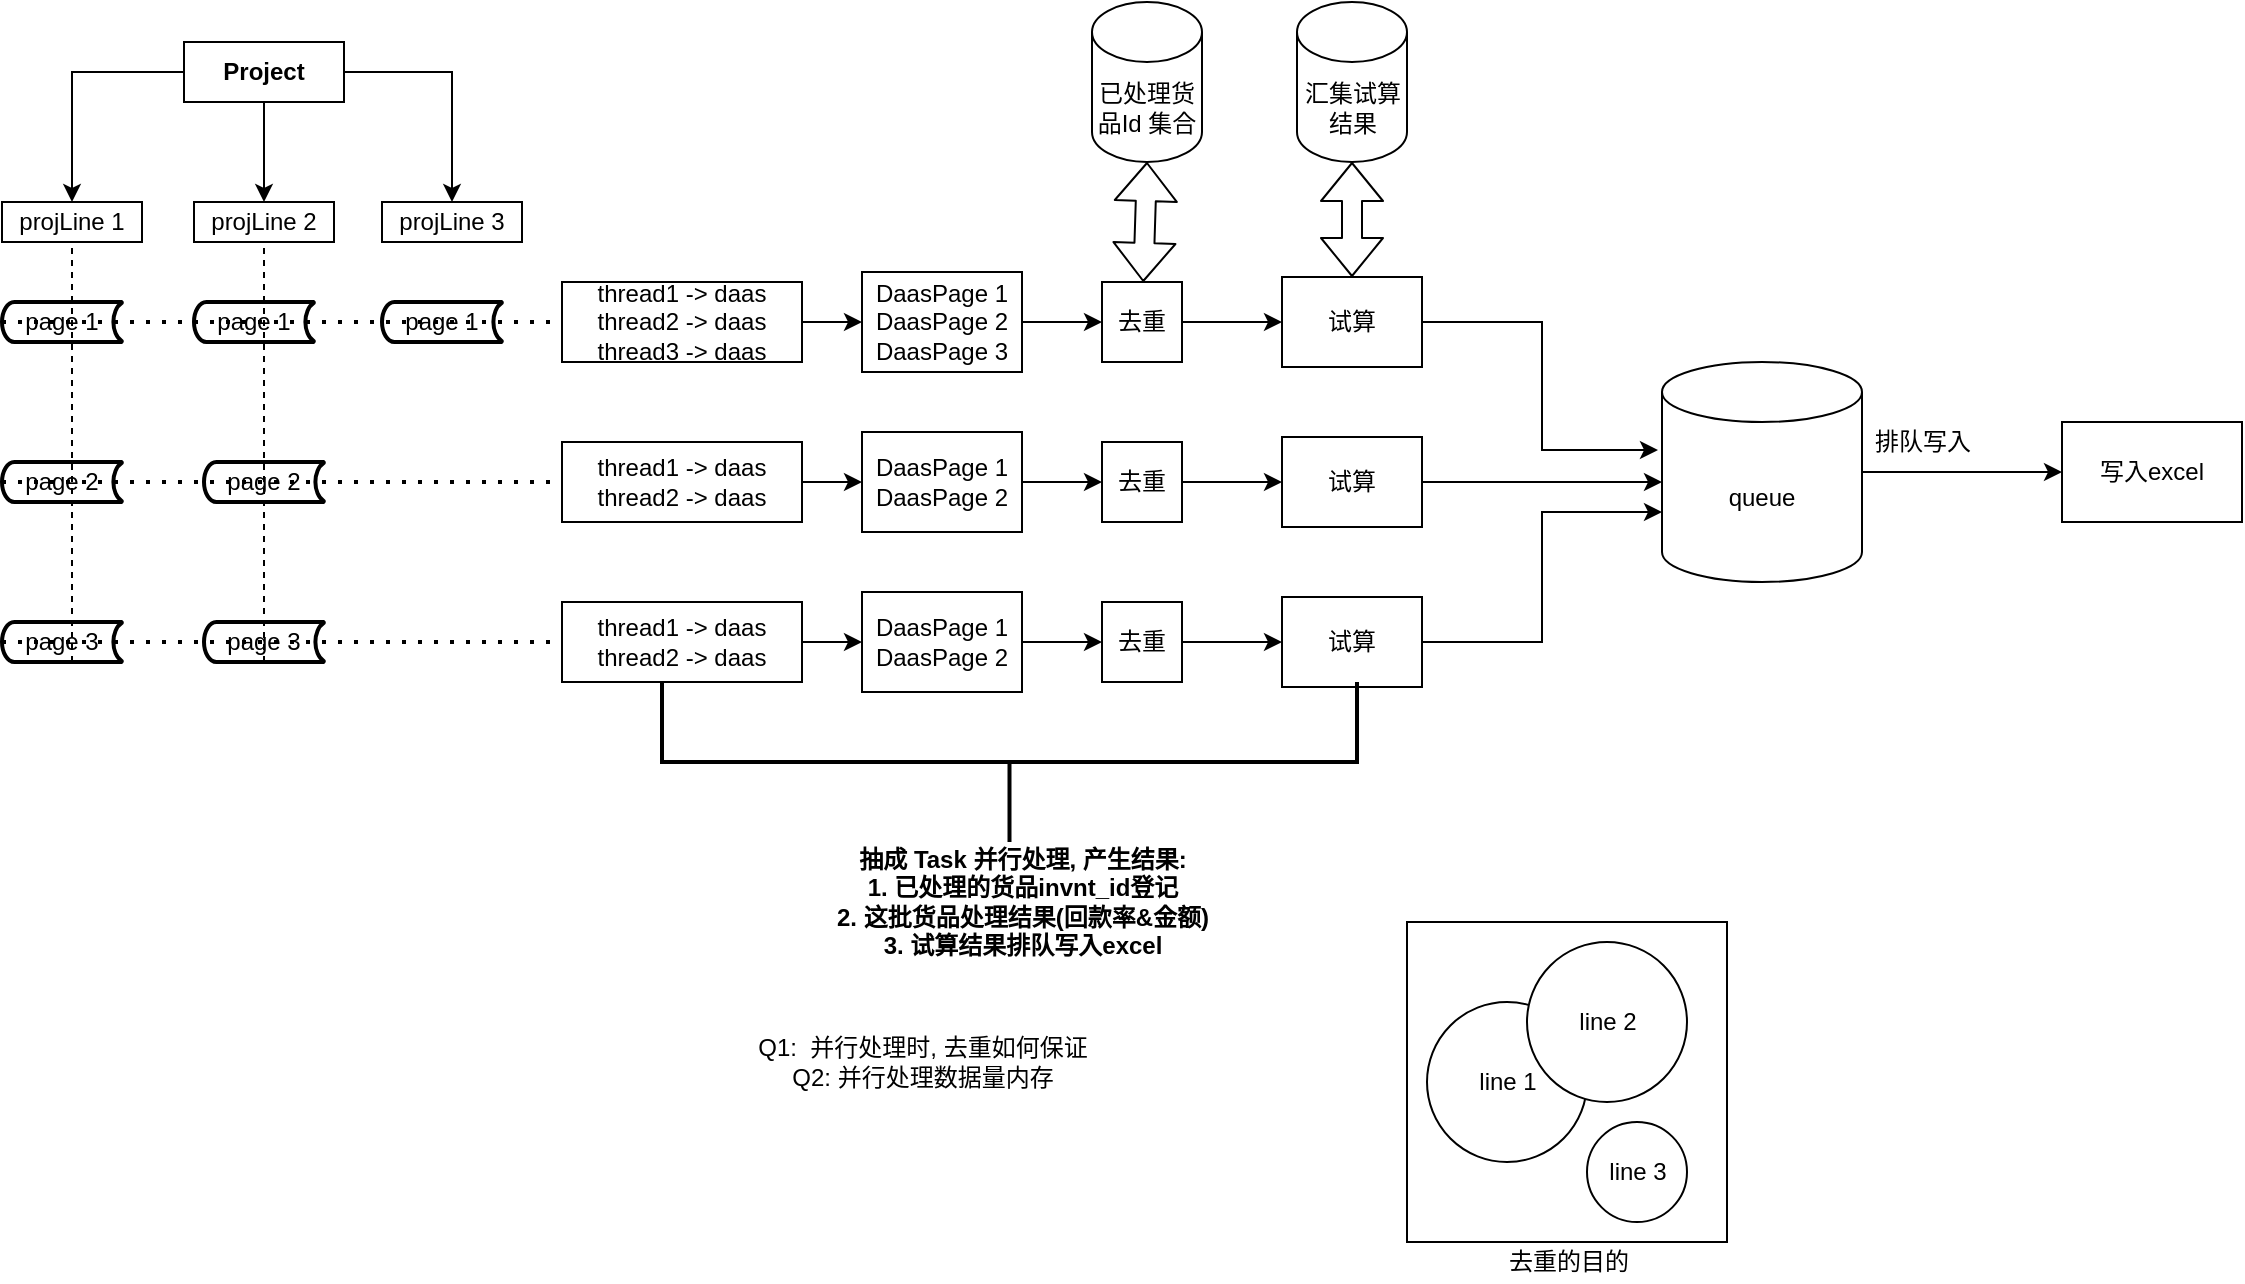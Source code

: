 <mxfile version="14.8.5" type="github">
  <diagram id="C5RBs43oDa-KdzZeNtuy" name="Page-1">
    <mxGraphModel dx="1422" dy="762" grid="1" gridSize="10" guides="1" tooltips="1" connect="1" arrows="1" fold="1" page="1" pageScale="1" pageWidth="1654" pageHeight="2336" math="0" shadow="0">
      <root>
        <mxCell id="WIyWlLk6GJQsqaUBKTNV-0" />
        <mxCell id="WIyWlLk6GJQsqaUBKTNV-1" parent="WIyWlLk6GJQsqaUBKTNV-0" />
        <mxCell id="3iObHFwWadMs1wE5Qv02-64" style="edgeStyle=orthogonalEdgeStyle;rounded=0;orthogonalLoop=1;jettySize=auto;html=1;entryX=0.5;entryY=0;entryDx=0;entryDy=0;" edge="1" parent="WIyWlLk6GJQsqaUBKTNV-1" source="3iObHFwWadMs1wE5Qv02-0" target="3iObHFwWadMs1wE5Qv02-1">
          <mxGeometry relative="1" as="geometry" />
        </mxCell>
        <mxCell id="3iObHFwWadMs1wE5Qv02-65" style="edgeStyle=orthogonalEdgeStyle;rounded=0;orthogonalLoop=1;jettySize=auto;html=1;entryX=0.5;entryY=0;entryDx=0;entryDy=0;" edge="1" parent="WIyWlLk6GJQsqaUBKTNV-1" source="3iObHFwWadMs1wE5Qv02-0" target="3iObHFwWadMs1wE5Qv02-2">
          <mxGeometry relative="1" as="geometry" />
        </mxCell>
        <mxCell id="3iObHFwWadMs1wE5Qv02-66" style="edgeStyle=orthogonalEdgeStyle;rounded=0;orthogonalLoop=1;jettySize=auto;html=1;exitX=1;exitY=0.5;exitDx=0;exitDy=0;entryX=0.5;entryY=0;entryDx=0;entryDy=0;" edge="1" parent="WIyWlLk6GJQsqaUBKTNV-1" source="3iObHFwWadMs1wE5Qv02-0" target="3iObHFwWadMs1wE5Qv02-3">
          <mxGeometry relative="1" as="geometry" />
        </mxCell>
        <mxCell id="3iObHFwWadMs1wE5Qv02-0" value="Project" style="rounded=0;whiteSpace=wrap;html=1;fontStyle=1" vertex="1" parent="WIyWlLk6GJQsqaUBKTNV-1">
          <mxGeometry x="131" y="60" width="80" height="30" as="geometry" />
        </mxCell>
        <mxCell id="3iObHFwWadMs1wE5Qv02-1" value="projLine 1" style="rounded=0;whiteSpace=wrap;html=1;" vertex="1" parent="WIyWlLk6GJQsqaUBKTNV-1">
          <mxGeometry x="40" y="140" width="70" height="20" as="geometry" />
        </mxCell>
        <mxCell id="3iObHFwWadMs1wE5Qv02-2" value="projLine 2" style="rounded=0;whiteSpace=wrap;html=1;" vertex="1" parent="WIyWlLk6GJQsqaUBKTNV-1">
          <mxGeometry x="136" y="140" width="70" height="20" as="geometry" />
        </mxCell>
        <mxCell id="3iObHFwWadMs1wE5Qv02-3" value="projLine 3" style="rounded=0;whiteSpace=wrap;html=1;" vertex="1" parent="WIyWlLk6GJQsqaUBKTNV-1">
          <mxGeometry x="230" y="140" width="70" height="20" as="geometry" />
        </mxCell>
        <mxCell id="3iObHFwWadMs1wE5Qv02-4" value="page 1" style="strokeWidth=2;html=1;shape=mxgraph.flowchart.stored_data;whiteSpace=wrap;" vertex="1" parent="WIyWlLk6GJQsqaUBKTNV-1">
          <mxGeometry x="40" y="190" width="60" height="20" as="geometry" />
        </mxCell>
        <mxCell id="3iObHFwWadMs1wE5Qv02-5" value="page 1" style="strokeWidth=2;html=1;shape=mxgraph.flowchart.stored_data;whiteSpace=wrap;" vertex="1" parent="WIyWlLk6GJQsqaUBKTNV-1">
          <mxGeometry x="136" y="190" width="60" height="20" as="geometry" />
        </mxCell>
        <mxCell id="3iObHFwWadMs1wE5Qv02-6" value="page 1" style="strokeWidth=2;html=1;shape=mxgraph.flowchart.stored_data;whiteSpace=wrap;" vertex="1" parent="WIyWlLk6GJQsqaUBKTNV-1">
          <mxGeometry x="230" y="190" width="60" height="20" as="geometry" />
        </mxCell>
        <mxCell id="3iObHFwWadMs1wE5Qv02-7" value="page 2" style="strokeWidth=2;html=1;shape=mxgraph.flowchart.stored_data;whiteSpace=wrap;" vertex="1" parent="WIyWlLk6GJQsqaUBKTNV-1">
          <mxGeometry x="40" y="270" width="60" height="20" as="geometry" />
        </mxCell>
        <mxCell id="3iObHFwWadMs1wE5Qv02-8" value="page 2" style="strokeWidth=2;html=1;shape=mxgraph.flowchart.stored_data;whiteSpace=wrap;" vertex="1" parent="WIyWlLk6GJQsqaUBKTNV-1">
          <mxGeometry x="141" y="270" width="60" height="20" as="geometry" />
        </mxCell>
        <mxCell id="3iObHFwWadMs1wE5Qv02-9" value="page 3" style="strokeWidth=2;html=1;shape=mxgraph.flowchart.stored_data;whiteSpace=wrap;" vertex="1" parent="WIyWlLk6GJQsqaUBKTNV-1">
          <mxGeometry x="141" y="350" width="60" height="20" as="geometry" />
        </mxCell>
        <mxCell id="3iObHFwWadMs1wE5Qv02-10" value="page 3" style="strokeWidth=2;html=1;shape=mxgraph.flowchart.stored_data;whiteSpace=wrap;" vertex="1" parent="WIyWlLk6GJQsqaUBKTNV-1">
          <mxGeometry x="40" y="350" width="60" height="20" as="geometry" />
        </mxCell>
        <mxCell id="3iObHFwWadMs1wE5Qv02-17" value="thread1 -&amp;gt; daas&lt;br&gt;thread2 -&amp;gt; daas&lt;br&gt;thread3 -&amp;gt; daas" style="rounded=0;whiteSpace=wrap;html=1;" vertex="1" parent="WIyWlLk6GJQsqaUBKTNV-1">
          <mxGeometry x="320" y="180" width="120" height="40" as="geometry" />
        </mxCell>
        <mxCell id="3iObHFwWadMs1wE5Qv02-18" value="DaasPage 1&lt;br&gt;DaasPage 2&lt;br&gt;DaasPage 3" style="rounded=0;whiteSpace=wrap;html=1;" vertex="1" parent="WIyWlLk6GJQsqaUBKTNV-1">
          <mxGeometry x="470" y="175" width="80" height="50" as="geometry" />
        </mxCell>
        <mxCell id="3iObHFwWadMs1wE5Qv02-20" value="" style="endArrow=classic;html=1;entryX=0;entryY=0.5;entryDx=0;entryDy=0;exitX=1;exitY=0.5;exitDx=0;exitDy=0;" edge="1" parent="WIyWlLk6GJQsqaUBKTNV-1" source="3iObHFwWadMs1wE5Qv02-17" target="3iObHFwWadMs1wE5Qv02-18">
          <mxGeometry width="50" height="50" relative="1" as="geometry">
            <mxPoint x="300" y="220" as="sourcePoint" />
            <mxPoint x="350" y="170" as="targetPoint" />
          </mxGeometry>
        </mxCell>
        <mxCell id="3iObHFwWadMs1wE5Qv02-26" style="edgeStyle=orthogonalEdgeStyle;rounded=0;orthogonalLoop=1;jettySize=auto;html=1;exitX=1;exitY=0.5;exitDx=0;exitDy=0;entryX=0;entryY=0.5;entryDx=0;entryDy=0;" edge="1" parent="WIyWlLk6GJQsqaUBKTNV-1" source="3iObHFwWadMs1wE5Qv02-21" target="3iObHFwWadMs1wE5Qv02-25">
          <mxGeometry relative="1" as="geometry" />
        </mxCell>
        <mxCell id="3iObHFwWadMs1wE5Qv02-21" value="去重" style="whiteSpace=wrap;html=1;aspect=fixed;" vertex="1" parent="WIyWlLk6GJQsqaUBKTNV-1">
          <mxGeometry x="590" y="180" width="40" height="40" as="geometry" />
        </mxCell>
        <mxCell id="3iObHFwWadMs1wE5Qv02-22" value="" style="endArrow=classic;html=1;exitX=1;exitY=0.5;exitDx=0;exitDy=0;entryX=0;entryY=0.5;entryDx=0;entryDy=0;" edge="1" parent="WIyWlLk6GJQsqaUBKTNV-1" source="3iObHFwWadMs1wE5Qv02-18" target="3iObHFwWadMs1wE5Qv02-21">
          <mxGeometry width="50" height="50" relative="1" as="geometry">
            <mxPoint x="560" y="240" as="sourcePoint" />
            <mxPoint x="610" y="190" as="targetPoint" />
          </mxGeometry>
        </mxCell>
        <mxCell id="3iObHFwWadMs1wE5Qv02-23" value="已处理货品Id 集合" style="shape=cylinder3;whiteSpace=wrap;html=1;boundedLbl=1;backgroundOutline=1;size=15;" vertex="1" parent="WIyWlLk6GJQsqaUBKTNV-1">
          <mxGeometry x="585" y="40" width="55" height="80" as="geometry" />
        </mxCell>
        <mxCell id="3iObHFwWadMs1wE5Qv02-24" value="" style="shape=flexArrow;endArrow=classic;startArrow=classic;html=1;entryX=0.5;entryY=1;entryDx=0;entryDy=0;entryPerimeter=0;" edge="1" parent="WIyWlLk6GJQsqaUBKTNV-1" source="3iObHFwWadMs1wE5Qv02-21" target="3iObHFwWadMs1wE5Qv02-23">
          <mxGeometry width="100" height="100" relative="1" as="geometry">
            <mxPoint x="570" y="230" as="sourcePoint" />
            <mxPoint x="670" y="130" as="targetPoint" />
          </mxGeometry>
        </mxCell>
        <mxCell id="3iObHFwWadMs1wE5Qv02-29" style="edgeStyle=orthogonalEdgeStyle;rounded=0;orthogonalLoop=1;jettySize=auto;html=1;exitX=1;exitY=0.5;exitDx=0;exitDy=0;entryX=-0.02;entryY=0.4;entryDx=0;entryDy=0;entryPerimeter=0;" edge="1" parent="WIyWlLk6GJQsqaUBKTNV-1" source="3iObHFwWadMs1wE5Qv02-25" target="3iObHFwWadMs1wE5Qv02-27">
          <mxGeometry relative="1" as="geometry" />
        </mxCell>
        <mxCell id="3iObHFwWadMs1wE5Qv02-25" value="试算" style="rounded=0;whiteSpace=wrap;html=1;" vertex="1" parent="WIyWlLk6GJQsqaUBKTNV-1">
          <mxGeometry x="680" y="177.5" width="70" height="45" as="geometry" />
        </mxCell>
        <mxCell id="3iObHFwWadMs1wE5Qv02-30" style="edgeStyle=orthogonalEdgeStyle;rounded=0;orthogonalLoop=1;jettySize=auto;html=1;exitX=1;exitY=0.5;exitDx=0;exitDy=0;exitPerimeter=0;entryX=0;entryY=0.5;entryDx=0;entryDy=0;" edge="1" parent="WIyWlLk6GJQsqaUBKTNV-1" source="3iObHFwWadMs1wE5Qv02-27" target="3iObHFwWadMs1wE5Qv02-28">
          <mxGeometry relative="1" as="geometry" />
        </mxCell>
        <mxCell id="3iObHFwWadMs1wE5Qv02-27" value="queue" style="shape=cylinder3;whiteSpace=wrap;html=1;boundedLbl=1;backgroundOutline=1;size=15;" vertex="1" parent="WIyWlLk6GJQsqaUBKTNV-1">
          <mxGeometry x="870" y="220" width="100" height="110" as="geometry" />
        </mxCell>
        <mxCell id="3iObHFwWadMs1wE5Qv02-28" value="写入excel" style="rounded=0;whiteSpace=wrap;html=1;" vertex="1" parent="WIyWlLk6GJQsqaUBKTNV-1">
          <mxGeometry x="1070" y="250" width="90" height="50" as="geometry" />
        </mxCell>
        <mxCell id="3iObHFwWadMs1wE5Qv02-31" value="thread1 -&amp;gt; daas&lt;br&gt;thread2 -&amp;gt; daas" style="rounded=0;whiteSpace=wrap;html=1;" vertex="1" parent="WIyWlLk6GJQsqaUBKTNV-1">
          <mxGeometry x="320" y="260" width="120" height="40" as="geometry" />
        </mxCell>
        <mxCell id="3iObHFwWadMs1wE5Qv02-32" value="DaasPage 1&lt;br&gt;DaasPage 2" style="rounded=0;whiteSpace=wrap;html=1;" vertex="1" parent="WIyWlLk6GJQsqaUBKTNV-1">
          <mxGeometry x="470" y="255" width="80" height="50" as="geometry" />
        </mxCell>
        <mxCell id="3iObHFwWadMs1wE5Qv02-33" value="" style="endArrow=classic;html=1;entryX=0;entryY=0.5;entryDx=0;entryDy=0;exitX=1;exitY=0.5;exitDx=0;exitDy=0;" edge="1" parent="WIyWlLk6GJQsqaUBKTNV-1" source="3iObHFwWadMs1wE5Qv02-31" target="3iObHFwWadMs1wE5Qv02-32">
          <mxGeometry width="50" height="50" relative="1" as="geometry">
            <mxPoint x="300" y="300" as="sourcePoint" />
            <mxPoint x="350" y="250" as="targetPoint" />
          </mxGeometry>
        </mxCell>
        <mxCell id="3iObHFwWadMs1wE5Qv02-34" style="edgeStyle=orthogonalEdgeStyle;rounded=0;orthogonalLoop=1;jettySize=auto;html=1;exitX=1;exitY=0.5;exitDx=0;exitDy=0;entryX=0;entryY=0.5;entryDx=0;entryDy=0;" edge="1" parent="WIyWlLk6GJQsqaUBKTNV-1" source="3iObHFwWadMs1wE5Qv02-35" target="3iObHFwWadMs1wE5Qv02-37">
          <mxGeometry relative="1" as="geometry" />
        </mxCell>
        <mxCell id="3iObHFwWadMs1wE5Qv02-35" value="去重" style="whiteSpace=wrap;html=1;aspect=fixed;" vertex="1" parent="WIyWlLk6GJQsqaUBKTNV-1">
          <mxGeometry x="590" y="260" width="40" height="40" as="geometry" />
        </mxCell>
        <mxCell id="3iObHFwWadMs1wE5Qv02-36" value="" style="endArrow=classic;html=1;exitX=1;exitY=0.5;exitDx=0;exitDy=0;entryX=0;entryY=0.5;entryDx=0;entryDy=0;" edge="1" parent="WIyWlLk6GJQsqaUBKTNV-1" source="3iObHFwWadMs1wE5Qv02-32" target="3iObHFwWadMs1wE5Qv02-35">
          <mxGeometry width="50" height="50" relative="1" as="geometry">
            <mxPoint x="560" y="320" as="sourcePoint" />
            <mxPoint x="610" y="270" as="targetPoint" />
          </mxGeometry>
        </mxCell>
        <mxCell id="3iObHFwWadMs1wE5Qv02-51" style="edgeStyle=orthogonalEdgeStyle;rounded=0;orthogonalLoop=1;jettySize=auto;html=1;" edge="1" parent="WIyWlLk6GJQsqaUBKTNV-1" source="3iObHFwWadMs1wE5Qv02-37">
          <mxGeometry relative="1" as="geometry">
            <mxPoint x="870" y="280" as="targetPoint" />
          </mxGeometry>
        </mxCell>
        <mxCell id="3iObHFwWadMs1wE5Qv02-37" value="试算" style="rounded=0;whiteSpace=wrap;html=1;" vertex="1" parent="WIyWlLk6GJQsqaUBKTNV-1">
          <mxGeometry x="680" y="257.5" width="70" height="45" as="geometry" />
        </mxCell>
        <mxCell id="3iObHFwWadMs1wE5Qv02-38" value="thread1 -&amp;gt; daas&lt;br&gt;thread2 -&amp;gt; daas" style="rounded=0;whiteSpace=wrap;html=1;" vertex="1" parent="WIyWlLk6GJQsqaUBKTNV-1">
          <mxGeometry x="320" y="340" width="120" height="40" as="geometry" />
        </mxCell>
        <mxCell id="3iObHFwWadMs1wE5Qv02-39" value="DaasPage 1&lt;br&gt;DaasPage 2" style="rounded=0;whiteSpace=wrap;html=1;" vertex="1" parent="WIyWlLk6GJQsqaUBKTNV-1">
          <mxGeometry x="470" y="335" width="80" height="50" as="geometry" />
        </mxCell>
        <mxCell id="3iObHFwWadMs1wE5Qv02-40" value="" style="endArrow=classic;html=1;entryX=0;entryY=0.5;entryDx=0;entryDy=0;exitX=1;exitY=0.5;exitDx=0;exitDy=0;" edge="1" parent="WIyWlLk6GJQsqaUBKTNV-1" source="3iObHFwWadMs1wE5Qv02-38" target="3iObHFwWadMs1wE5Qv02-39">
          <mxGeometry width="50" height="50" relative="1" as="geometry">
            <mxPoint x="300" y="380" as="sourcePoint" />
            <mxPoint x="350" y="330" as="targetPoint" />
          </mxGeometry>
        </mxCell>
        <mxCell id="3iObHFwWadMs1wE5Qv02-41" style="edgeStyle=orthogonalEdgeStyle;rounded=0;orthogonalLoop=1;jettySize=auto;html=1;exitX=1;exitY=0.5;exitDx=0;exitDy=0;entryX=0;entryY=0.5;entryDx=0;entryDy=0;" edge="1" parent="WIyWlLk6GJQsqaUBKTNV-1" source="3iObHFwWadMs1wE5Qv02-42" target="3iObHFwWadMs1wE5Qv02-44">
          <mxGeometry relative="1" as="geometry" />
        </mxCell>
        <mxCell id="3iObHFwWadMs1wE5Qv02-42" value="去重" style="whiteSpace=wrap;html=1;aspect=fixed;" vertex="1" parent="WIyWlLk6GJQsqaUBKTNV-1">
          <mxGeometry x="590" y="340" width="40" height="40" as="geometry" />
        </mxCell>
        <mxCell id="3iObHFwWadMs1wE5Qv02-43" value="" style="endArrow=classic;html=1;exitX=1;exitY=0.5;exitDx=0;exitDy=0;entryX=0;entryY=0.5;entryDx=0;entryDy=0;" edge="1" parent="WIyWlLk6GJQsqaUBKTNV-1" source="3iObHFwWadMs1wE5Qv02-39" target="3iObHFwWadMs1wE5Qv02-42">
          <mxGeometry width="50" height="50" relative="1" as="geometry">
            <mxPoint x="560" y="400" as="sourcePoint" />
            <mxPoint x="610" y="350" as="targetPoint" />
          </mxGeometry>
        </mxCell>
        <mxCell id="3iObHFwWadMs1wE5Qv02-52" style="edgeStyle=orthogonalEdgeStyle;rounded=0;orthogonalLoop=1;jettySize=auto;html=1;entryX=0;entryY=0;entryDx=0;entryDy=75;entryPerimeter=0;" edge="1" parent="WIyWlLk6GJQsqaUBKTNV-1" source="3iObHFwWadMs1wE5Qv02-44" target="3iObHFwWadMs1wE5Qv02-27">
          <mxGeometry relative="1" as="geometry" />
        </mxCell>
        <mxCell id="3iObHFwWadMs1wE5Qv02-44" value="试算" style="rounded=0;whiteSpace=wrap;html=1;" vertex="1" parent="WIyWlLk6GJQsqaUBKTNV-1">
          <mxGeometry x="680" y="337.5" width="70" height="45" as="geometry" />
        </mxCell>
        <mxCell id="3iObHFwWadMs1wE5Qv02-47" value="" style="endArrow=none;dashed=1;html=1;dashPattern=1 3;strokeWidth=2;exitX=0;exitY=0.5;exitDx=0;exitDy=0;exitPerimeter=0;entryX=0;entryY=0.5;entryDx=0;entryDy=0;" edge="1" parent="WIyWlLk6GJQsqaUBKTNV-1" source="3iObHFwWadMs1wE5Qv02-7" target="3iObHFwWadMs1wE5Qv02-31">
          <mxGeometry width="50" height="50" relative="1" as="geometry">
            <mxPoint x="670" y="240" as="sourcePoint" />
            <mxPoint x="720" y="190" as="targetPoint" />
          </mxGeometry>
        </mxCell>
        <mxCell id="3iObHFwWadMs1wE5Qv02-48" value="" style="endArrow=none;dashed=1;html=1;dashPattern=1 3;strokeWidth=2;entryX=0;entryY=0.5;entryDx=0;entryDy=0;exitX=0;exitY=0.5;exitDx=0;exitDy=0;exitPerimeter=0;" edge="1" parent="WIyWlLk6GJQsqaUBKTNV-1" source="3iObHFwWadMs1wE5Qv02-4" target="3iObHFwWadMs1wE5Qv02-17">
          <mxGeometry width="50" height="50" relative="1" as="geometry">
            <mxPoint x="45" y="200" as="sourcePoint" />
            <mxPoint x="95" y="150" as="targetPoint" />
          </mxGeometry>
        </mxCell>
        <mxCell id="3iObHFwWadMs1wE5Qv02-49" value="" style="endArrow=none;dashed=1;html=1;dashPattern=1 3;strokeWidth=2;exitX=0;exitY=0.5;exitDx=0;exitDy=0;exitPerimeter=0;entryX=0;entryY=0.5;entryDx=0;entryDy=0;" edge="1" parent="WIyWlLk6GJQsqaUBKTNV-1" source="3iObHFwWadMs1wE5Qv02-10" target="3iObHFwWadMs1wE5Qv02-38">
          <mxGeometry width="50" height="50" relative="1" as="geometry">
            <mxPoint x="600" y="240" as="sourcePoint" />
            <mxPoint x="650" y="190" as="targetPoint" />
          </mxGeometry>
        </mxCell>
        <mxCell id="3iObHFwWadMs1wE5Qv02-59" value="" style="shape=flexArrow;endArrow=classic;startArrow=classic;html=1;entryX=0.5;entryY=1;entryDx=0;entryDy=0;entryPerimeter=0;exitX=0.5;exitY=0;exitDx=0;exitDy=0;" edge="1" parent="WIyWlLk6GJQsqaUBKTNV-1" source="3iObHFwWadMs1wE5Qv02-25" target="3iObHFwWadMs1wE5Qv02-70">
          <mxGeometry width="100" height="100" relative="1" as="geometry">
            <mxPoint x="830" y="210" as="sourcePoint" />
            <mxPoint x="715" y="115" as="targetPoint" />
          </mxGeometry>
        </mxCell>
        <mxCell id="3iObHFwWadMs1wE5Qv02-60" value="排队写入" style="text;html=1;align=center;verticalAlign=middle;resizable=0;points=[];autosize=1;strokeColor=none;" vertex="1" parent="WIyWlLk6GJQsqaUBKTNV-1">
          <mxGeometry x="970" y="250" width="60" height="20" as="geometry" />
        </mxCell>
        <mxCell id="3iObHFwWadMs1wE5Qv02-67" value="" style="endArrow=none;dashed=1;html=1;entryX=0.5;entryY=1;entryDx=0;entryDy=0;" edge="1" parent="WIyWlLk6GJQsqaUBKTNV-1" target="3iObHFwWadMs1wE5Qv02-1">
          <mxGeometry width="50" height="50" relative="1" as="geometry">
            <mxPoint x="75" y="370" as="sourcePoint" />
            <mxPoint x="110" y="420" as="targetPoint" />
          </mxGeometry>
        </mxCell>
        <mxCell id="3iObHFwWadMs1wE5Qv02-69" value="" style="endArrow=none;dashed=1;html=1;entryX=0.5;entryY=1;entryDx=0;entryDy=0;exitX=0.5;exitY=1;exitDx=0;exitDy=0;exitPerimeter=0;" edge="1" parent="WIyWlLk6GJQsqaUBKTNV-1" source="3iObHFwWadMs1wE5Qv02-9" target="3iObHFwWadMs1wE5Qv02-2">
          <mxGeometry width="50" height="50" relative="1" as="geometry">
            <mxPoint x="600" y="260" as="sourcePoint" />
            <mxPoint x="650" y="210" as="targetPoint" />
          </mxGeometry>
        </mxCell>
        <mxCell id="3iObHFwWadMs1wE5Qv02-70" value="汇集试算结果" style="shape=cylinder3;whiteSpace=wrap;html=1;boundedLbl=1;backgroundOutline=1;size=15;" vertex="1" parent="WIyWlLk6GJQsqaUBKTNV-1">
          <mxGeometry x="687.5" y="40" width="55" height="80" as="geometry" />
        </mxCell>
        <mxCell id="3iObHFwWadMs1wE5Qv02-72" value="" style="whiteSpace=wrap;html=1;aspect=fixed;" vertex="1" parent="WIyWlLk6GJQsqaUBKTNV-1">
          <mxGeometry x="742.5" y="500" width="160" height="160" as="geometry" />
        </mxCell>
        <mxCell id="3iObHFwWadMs1wE5Qv02-73" value="line 1" style="ellipse;whiteSpace=wrap;html=1;aspect=fixed;" vertex="1" parent="WIyWlLk6GJQsqaUBKTNV-1">
          <mxGeometry x="752.5" y="540" width="80" height="80" as="geometry" />
        </mxCell>
        <mxCell id="3iObHFwWadMs1wE5Qv02-74" value="line 2" style="ellipse;whiteSpace=wrap;html=1;aspect=fixed;" vertex="1" parent="WIyWlLk6GJQsqaUBKTNV-1">
          <mxGeometry x="802.5" y="510" width="80" height="80" as="geometry" />
        </mxCell>
        <mxCell id="3iObHFwWadMs1wE5Qv02-75" value="line 3" style="ellipse;whiteSpace=wrap;html=1;aspect=fixed;" vertex="1" parent="WIyWlLk6GJQsqaUBKTNV-1">
          <mxGeometry x="832.5" y="600" width="50" height="50" as="geometry" />
        </mxCell>
        <mxCell id="3iObHFwWadMs1wE5Qv02-78" value="去重的目的&lt;br&gt;" style="text;html=1;align=center;verticalAlign=middle;resizable=0;points=[];autosize=1;strokeColor=none;" vertex="1" parent="WIyWlLk6GJQsqaUBKTNV-1">
          <mxGeometry x="782.5" y="660" width="80" height="20" as="geometry" />
        </mxCell>
        <mxCell id="3iObHFwWadMs1wE5Qv02-79" value="" style="strokeWidth=2;html=1;shape=mxgraph.flowchart.annotation_2;align=left;labelPosition=right;pointerEvents=1;rotation=-90;" vertex="1" parent="WIyWlLk6GJQsqaUBKTNV-1">
          <mxGeometry x="503.75" y="246.25" width="80" height="347.5" as="geometry" />
        </mxCell>
        <mxCell id="3iObHFwWadMs1wE5Qv02-80" value="抽成 Task 并行处理, 产生结果: &lt;br&gt;1. 已处理的货品invnt_id登记&lt;br&gt;2. 这批货品处理结果(回款率&amp;amp;金额)&lt;br&gt;3. 试算结果排队写入excel" style="text;html=1;align=center;verticalAlign=middle;resizable=0;points=[];autosize=1;strokeColor=none;fontStyle=1" vertex="1" parent="WIyWlLk6GJQsqaUBKTNV-1">
          <mxGeometry x="450" y="460" width="200" height="60" as="geometry" />
        </mxCell>
        <mxCell id="3iObHFwWadMs1wE5Qv02-81" value="Q1:&amp;nbsp; 并行处理时, 去重如何保证&lt;br&gt;Q2: 并行处理数据量内存" style="text;html=1;align=center;verticalAlign=middle;resizable=0;points=[];autosize=1;strokeColor=none;" vertex="1" parent="WIyWlLk6GJQsqaUBKTNV-1">
          <mxGeometry x="410" y="555" width="180" height="30" as="geometry" />
        </mxCell>
      </root>
    </mxGraphModel>
  </diagram>
</mxfile>
